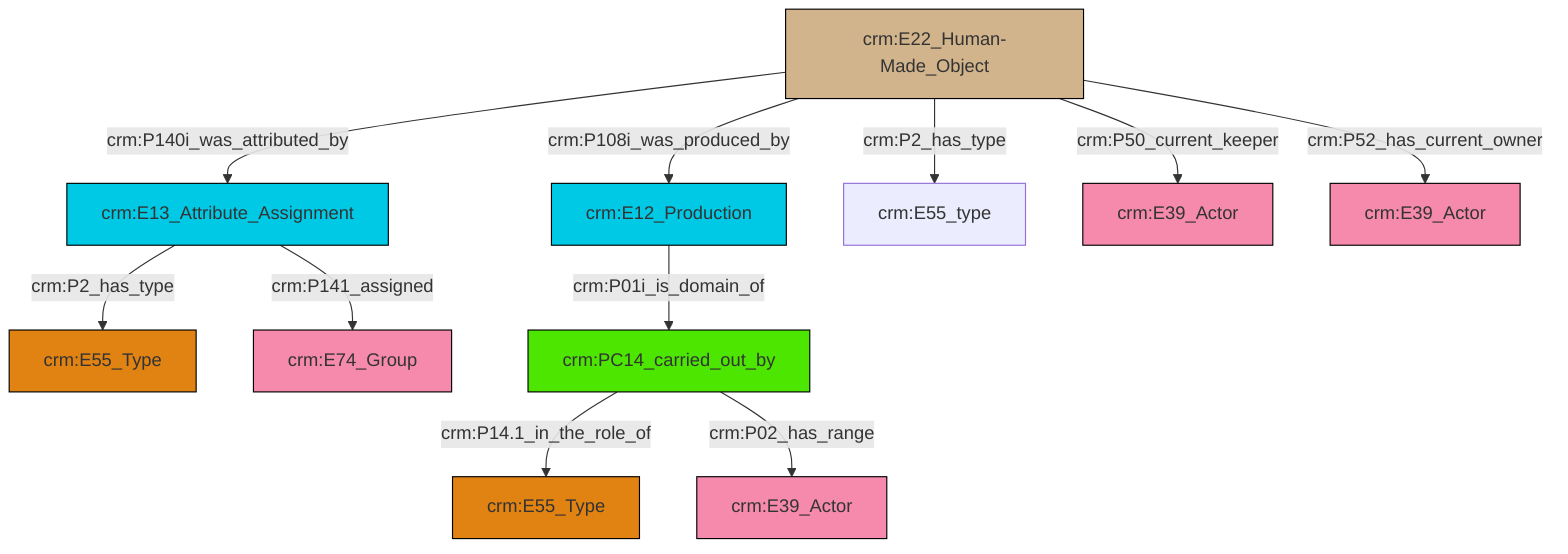graph TD
classDef Literal fill:#f2f2f2,stroke:#000000;
classDef CRM_Entity fill:#FFFFFF,stroke:#000000;
classDef Temporal_Entity fill:#00C9E6, stroke:#000000;
classDef Type fill:#E18312, stroke:#000000;
classDef Time-Span fill:#2C9C91, stroke:#000000;
classDef Appellation fill:#FFEB7F, stroke:#000000;
classDef Place fill:#008836, stroke:#000000;
classDef Persistent_Item fill:#B266B2, stroke:#000000;
classDef Conceptual_Object fill:#FFD700, stroke:#000000;
classDef Physical_Thing fill:#D2B48C, stroke:#000000;
classDef Actor fill:#f58aad, stroke:#000000;
classDef PC_Classes fill:#4ce600, stroke:#000000;
classDef Multi fill:#cccccc,stroke:#000000;

8["crm:E13_Attribute_Assignment"]:::Temporal_Entity -->|crm:P2_has_type| 0["crm:E55_Type"]:::Type
12["crm:E22_Human-Made_Object"]:::Physical_Thing -->|crm:P140i_was_attributed_by| 8["crm:E13_Attribute_Assignment"]:::Temporal_Entity
12["crm:E22_Human-Made_Object"]:::Physical_Thing -->|crm:P2_has_type| 13["crm:E55_type"]:::Default
14["crm:PC14_carried_out_by"]:::PC_Classes -->|crm:P14.1_in_the_role_of| 4["crm:E55_Type"]:::Type
14["crm:PC14_carried_out_by"]:::PC_Classes -->|crm:P02_has_range| 9["crm:E39_Actor"]:::Actor
2["crm:E12_Production"]:::Temporal_Entity -->|crm:P01i_is_domain_of| 14["crm:PC14_carried_out_by"]:::PC_Classes
12["crm:E22_Human-Made_Object"]:::Physical_Thing -->|crm:P108i_was_produced_by| 2["crm:E12_Production"]:::Temporal_Entity
12["crm:E22_Human-Made_Object"]:::Physical_Thing -->|crm:P50_current_keeper| 16["crm:E39_Actor"]:::Actor
12["crm:E22_Human-Made_Object"]:::Physical_Thing -->|crm:P52_has_current_owner| 18["crm:E39_Actor"]:::Actor
8["crm:E13_Attribute_Assignment"]:::Temporal_Entity -->|crm:P141_assigned| 6["crm:E74_Group"]:::Actor